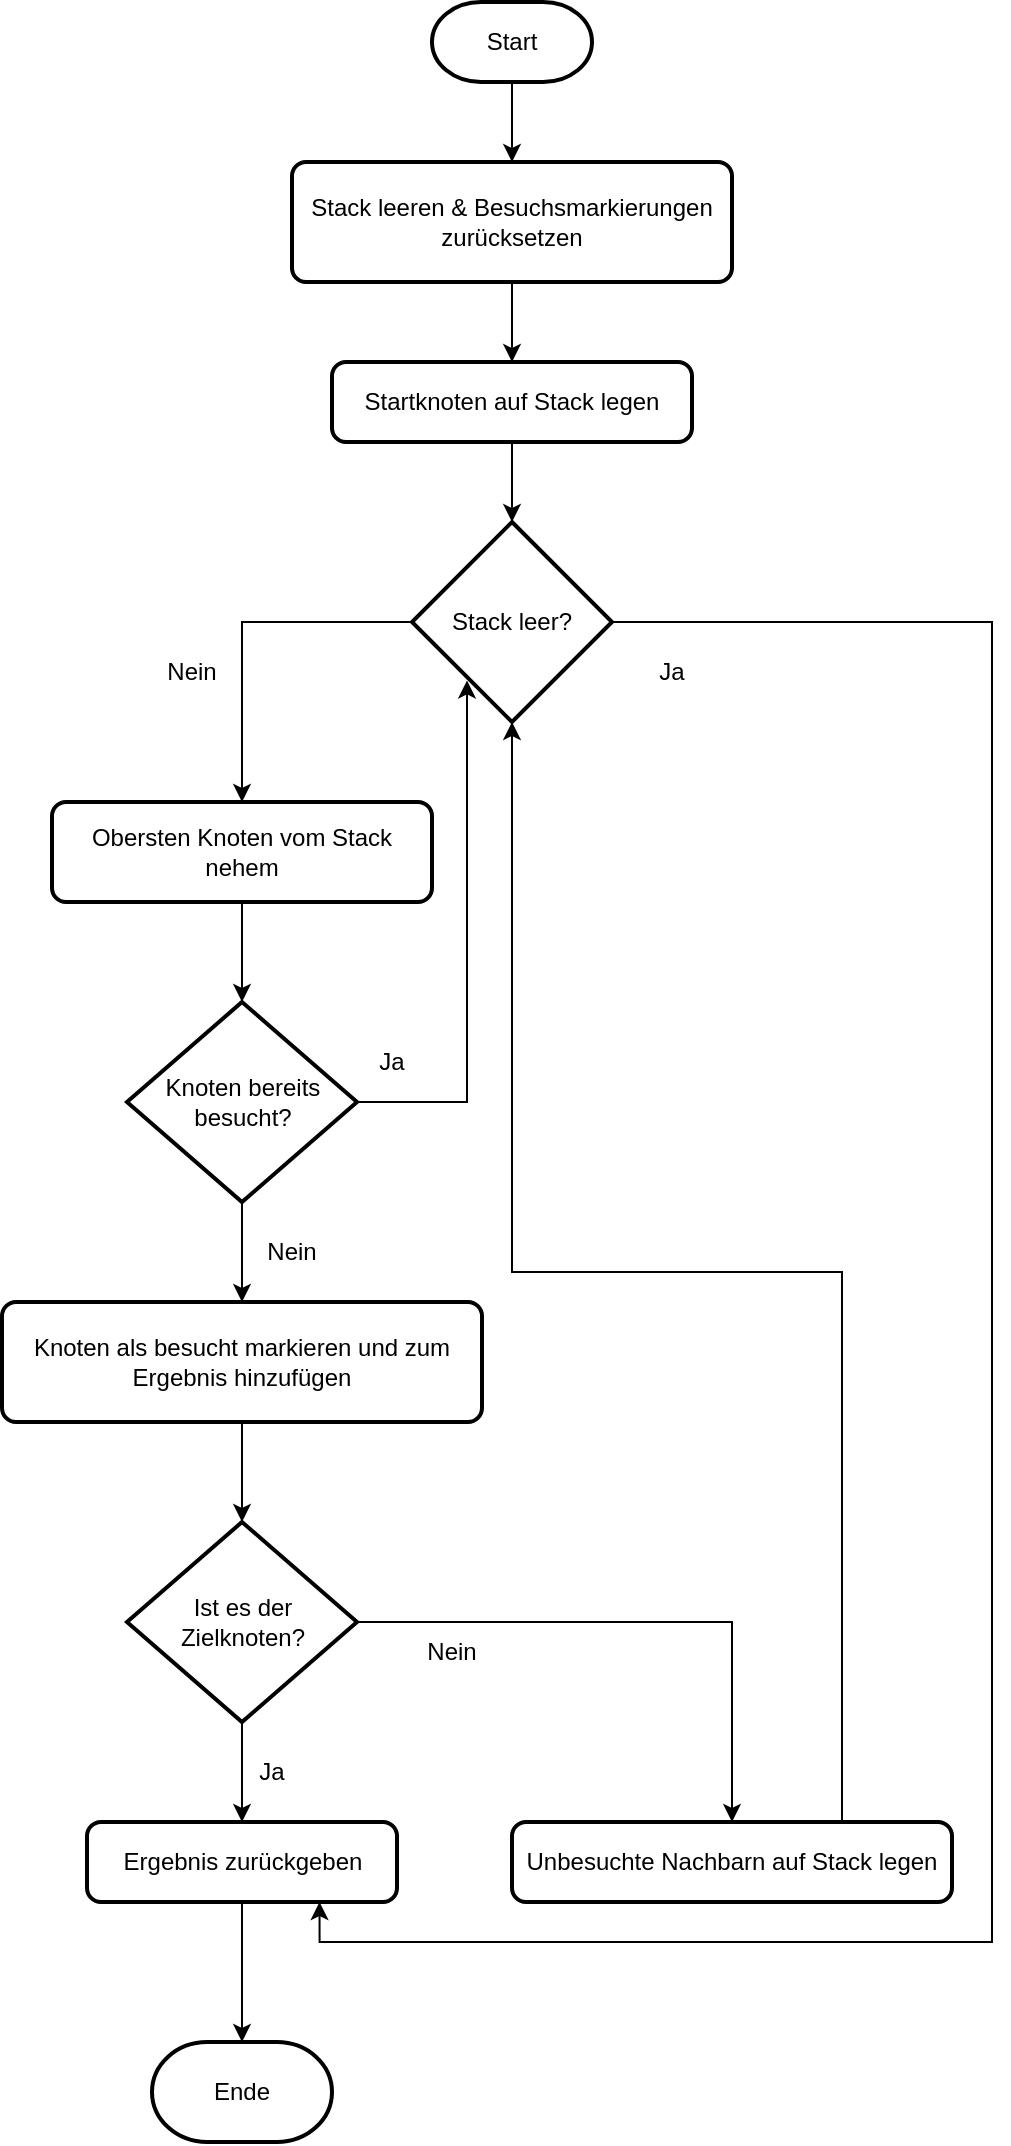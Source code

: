 <mxfile version="25.0.1">
  <diagram id="C5RBs43oDa-KdzZeNtuy" name="Page-1">
    <mxGraphModel dx="1912" dy="984" grid="1" gridSize="10" guides="1" tooltips="1" connect="1" arrows="1" fold="1" page="1" pageScale="1" pageWidth="827" pageHeight="1169" math="0" shadow="0">
      <root>
        <mxCell id="WIyWlLk6GJQsqaUBKTNV-0" />
        <mxCell id="WIyWlLk6GJQsqaUBKTNV-1" parent="WIyWlLk6GJQsqaUBKTNV-0" />
        <mxCell id="nwKheyDAumKvB1q-MSI3-2" style="edgeStyle=orthogonalEdgeStyle;rounded=0;orthogonalLoop=1;jettySize=auto;html=1;entryX=0.5;entryY=0;entryDx=0;entryDy=0;" edge="1" parent="WIyWlLk6GJQsqaUBKTNV-1" source="nwKheyDAumKvB1q-MSI3-0" target="nwKheyDAumKvB1q-MSI3-1">
          <mxGeometry relative="1" as="geometry" />
        </mxCell>
        <mxCell id="nwKheyDAumKvB1q-MSI3-0" value="Start" style="strokeWidth=2;html=1;shape=mxgraph.flowchart.terminator;whiteSpace=wrap;" vertex="1" parent="WIyWlLk6GJQsqaUBKTNV-1">
          <mxGeometry x="300" y="70" width="80" height="40" as="geometry" />
        </mxCell>
        <mxCell id="nwKheyDAumKvB1q-MSI3-4" style="edgeStyle=orthogonalEdgeStyle;rounded=0;orthogonalLoop=1;jettySize=auto;html=1;exitX=0.5;exitY=1;exitDx=0;exitDy=0;entryX=0.5;entryY=0;entryDx=0;entryDy=0;" edge="1" parent="WIyWlLk6GJQsqaUBKTNV-1" source="nwKheyDAumKvB1q-MSI3-1" target="nwKheyDAumKvB1q-MSI3-3">
          <mxGeometry relative="1" as="geometry" />
        </mxCell>
        <mxCell id="nwKheyDAumKvB1q-MSI3-1" value="Stack leeren &amp;amp; Besuchsmarkierungen zurücksetzen" style="rounded=1;whiteSpace=wrap;html=1;absoluteArcSize=1;arcSize=14;strokeWidth=2;" vertex="1" parent="WIyWlLk6GJQsqaUBKTNV-1">
          <mxGeometry x="230" y="150" width="220" height="60" as="geometry" />
        </mxCell>
        <mxCell id="nwKheyDAumKvB1q-MSI3-3" value="Startknoten auf Stack legen" style="rounded=1;whiteSpace=wrap;html=1;absoluteArcSize=1;arcSize=14;strokeWidth=2;" vertex="1" parent="WIyWlLk6GJQsqaUBKTNV-1">
          <mxGeometry x="250" y="250" width="180" height="40" as="geometry" />
        </mxCell>
        <mxCell id="nwKheyDAumKvB1q-MSI3-10" style="edgeStyle=orthogonalEdgeStyle;rounded=0;orthogonalLoop=1;jettySize=auto;html=1;exitX=0;exitY=0.5;exitDx=0;exitDy=0;exitPerimeter=0;" edge="1" parent="WIyWlLk6GJQsqaUBKTNV-1" source="nwKheyDAumKvB1q-MSI3-5" target="nwKheyDAumKvB1q-MSI3-8">
          <mxGeometry relative="1" as="geometry" />
        </mxCell>
        <mxCell id="nwKheyDAumKvB1q-MSI3-28" style="edgeStyle=orthogonalEdgeStyle;rounded=0;orthogonalLoop=1;jettySize=auto;html=1;exitX=1;exitY=0.5;exitDx=0;exitDy=0;exitPerimeter=0;entryX=0.75;entryY=1;entryDx=0;entryDy=0;" edge="1" parent="WIyWlLk6GJQsqaUBKTNV-1" source="nwKheyDAumKvB1q-MSI3-5" target="nwKheyDAumKvB1q-MSI3-20">
          <mxGeometry relative="1" as="geometry">
            <Array as="points">
              <mxPoint x="580" y="380" />
              <mxPoint x="580" y="1040" />
              <mxPoint x="244" y="1040" />
            </Array>
          </mxGeometry>
        </mxCell>
        <mxCell id="nwKheyDAumKvB1q-MSI3-5" value="Stack leer?" style="strokeWidth=2;html=1;shape=mxgraph.flowchart.decision;whiteSpace=wrap;" vertex="1" parent="WIyWlLk6GJQsqaUBKTNV-1">
          <mxGeometry x="290" y="330" width="100" height="100" as="geometry" />
        </mxCell>
        <mxCell id="nwKheyDAumKvB1q-MSI3-6" style="edgeStyle=orthogonalEdgeStyle;rounded=0;orthogonalLoop=1;jettySize=auto;html=1;exitX=0.5;exitY=1;exitDx=0;exitDy=0;entryX=0.5;entryY=0;entryDx=0;entryDy=0;entryPerimeter=0;" edge="1" parent="WIyWlLk6GJQsqaUBKTNV-1" source="nwKheyDAumKvB1q-MSI3-3" target="nwKheyDAumKvB1q-MSI3-5">
          <mxGeometry relative="1" as="geometry" />
        </mxCell>
        <mxCell id="nwKheyDAumKvB1q-MSI3-8" value="Obersten Knoten vom Stack nehem" style="rounded=1;whiteSpace=wrap;html=1;absoluteArcSize=1;arcSize=14;strokeWidth=2;" vertex="1" parent="WIyWlLk6GJQsqaUBKTNV-1">
          <mxGeometry x="110" y="470" width="190" height="50" as="geometry" />
        </mxCell>
        <mxCell id="nwKheyDAumKvB1q-MSI3-9" style="edgeStyle=orthogonalEdgeStyle;rounded=0;orthogonalLoop=1;jettySize=auto;html=1;exitX=0.5;exitY=1;exitDx=0;exitDy=0;" edge="1" parent="WIyWlLk6GJQsqaUBKTNV-1" source="nwKheyDAumKvB1q-MSI3-8" target="nwKheyDAumKvB1q-MSI3-8">
          <mxGeometry relative="1" as="geometry" />
        </mxCell>
        <mxCell id="nwKheyDAumKvB1q-MSI3-17" style="edgeStyle=orthogonalEdgeStyle;rounded=0;orthogonalLoop=1;jettySize=auto;html=1;exitX=0.5;exitY=1;exitDx=0;exitDy=0;exitPerimeter=0;entryX=0.5;entryY=0;entryDx=0;entryDy=0;" edge="1" parent="WIyWlLk6GJQsqaUBKTNV-1" source="nwKheyDAumKvB1q-MSI3-11" target="nwKheyDAumKvB1q-MSI3-16">
          <mxGeometry relative="1" as="geometry" />
        </mxCell>
        <mxCell id="nwKheyDAumKvB1q-MSI3-11" value="Knoten bereits besucht?" style="strokeWidth=2;html=1;shape=mxgraph.flowchart.decision;whiteSpace=wrap;" vertex="1" parent="WIyWlLk6GJQsqaUBKTNV-1">
          <mxGeometry x="147.5" y="570" width="115" height="100" as="geometry" />
        </mxCell>
        <mxCell id="nwKheyDAumKvB1q-MSI3-12" style="edgeStyle=orthogonalEdgeStyle;rounded=0;orthogonalLoop=1;jettySize=auto;html=1;exitX=0.5;exitY=1;exitDx=0;exitDy=0;entryX=0.5;entryY=0;entryDx=0;entryDy=0;entryPerimeter=0;" edge="1" parent="WIyWlLk6GJQsqaUBKTNV-1" source="nwKheyDAumKvB1q-MSI3-8" target="nwKheyDAumKvB1q-MSI3-11">
          <mxGeometry relative="1" as="geometry" />
        </mxCell>
        <mxCell id="nwKheyDAumKvB1q-MSI3-13" style="edgeStyle=orthogonalEdgeStyle;rounded=0;orthogonalLoop=1;jettySize=auto;html=1;exitX=1;exitY=0.5;exitDx=0;exitDy=0;exitPerimeter=0;entryX=0.275;entryY=0.792;entryDx=0;entryDy=0;entryPerimeter=0;" edge="1" parent="WIyWlLk6GJQsqaUBKTNV-1" source="nwKheyDAumKvB1q-MSI3-11" target="nwKheyDAumKvB1q-MSI3-5">
          <mxGeometry relative="1" as="geometry" />
        </mxCell>
        <mxCell id="nwKheyDAumKvB1q-MSI3-14" value="Nein" style="text;html=1;align=center;verticalAlign=middle;whiteSpace=wrap;rounded=0;" vertex="1" parent="WIyWlLk6GJQsqaUBKTNV-1">
          <mxGeometry x="150" y="390" width="60" height="30" as="geometry" />
        </mxCell>
        <mxCell id="nwKheyDAumKvB1q-MSI3-15" value="Ja" style="text;html=1;align=center;verticalAlign=middle;whiteSpace=wrap;rounded=0;" vertex="1" parent="WIyWlLk6GJQsqaUBKTNV-1">
          <mxGeometry x="250" y="585" width="60" height="30" as="geometry" />
        </mxCell>
        <mxCell id="nwKheyDAumKvB1q-MSI3-16" value="Knoten als besucht markieren und zum Ergebnis hinzufügen" style="rounded=1;whiteSpace=wrap;html=1;absoluteArcSize=1;arcSize=14;strokeWidth=2;" vertex="1" parent="WIyWlLk6GJQsqaUBKTNV-1">
          <mxGeometry x="85" y="720" width="240" height="60" as="geometry" />
        </mxCell>
        <mxCell id="nwKheyDAumKvB1q-MSI3-21" style="edgeStyle=orthogonalEdgeStyle;rounded=0;orthogonalLoop=1;jettySize=auto;html=1;exitX=0.5;exitY=1;exitDx=0;exitDy=0;exitPerimeter=0;entryX=0.5;entryY=0;entryDx=0;entryDy=0;" edge="1" parent="WIyWlLk6GJQsqaUBKTNV-1" source="nwKheyDAumKvB1q-MSI3-18" target="nwKheyDAumKvB1q-MSI3-20">
          <mxGeometry relative="1" as="geometry" />
        </mxCell>
        <mxCell id="nwKheyDAumKvB1q-MSI3-25" style="edgeStyle=orthogonalEdgeStyle;rounded=0;orthogonalLoop=1;jettySize=auto;html=1;exitX=1;exitY=0.5;exitDx=0;exitDy=0;exitPerimeter=0;entryX=0.5;entryY=0;entryDx=0;entryDy=0;" edge="1" parent="WIyWlLk6GJQsqaUBKTNV-1" source="nwKheyDAumKvB1q-MSI3-18" target="nwKheyDAumKvB1q-MSI3-24">
          <mxGeometry relative="1" as="geometry" />
        </mxCell>
        <mxCell id="nwKheyDAumKvB1q-MSI3-18" value="Ist es der Zielknoten?" style="strokeWidth=2;html=1;shape=mxgraph.flowchart.decision;whiteSpace=wrap;" vertex="1" parent="WIyWlLk6GJQsqaUBKTNV-1">
          <mxGeometry x="147.5" y="830" width="115" height="100" as="geometry" />
        </mxCell>
        <mxCell id="nwKheyDAumKvB1q-MSI3-19" style="edgeStyle=orthogonalEdgeStyle;rounded=0;orthogonalLoop=1;jettySize=auto;html=1;exitX=0.5;exitY=1;exitDx=0;exitDy=0;entryX=0.5;entryY=0;entryDx=0;entryDy=0;entryPerimeter=0;" edge="1" parent="WIyWlLk6GJQsqaUBKTNV-1" source="nwKheyDAumKvB1q-MSI3-16" target="nwKheyDAumKvB1q-MSI3-18">
          <mxGeometry relative="1" as="geometry" />
        </mxCell>
        <mxCell id="nwKheyDAumKvB1q-MSI3-20" value="Ergebnis zurückgeben" style="rounded=1;whiteSpace=wrap;html=1;absoluteArcSize=1;arcSize=14;strokeWidth=2;" vertex="1" parent="WIyWlLk6GJQsqaUBKTNV-1">
          <mxGeometry x="127.5" y="980" width="155" height="40" as="geometry" />
        </mxCell>
        <mxCell id="nwKheyDAumKvB1q-MSI3-22" value="Nein" style="text;html=1;align=center;verticalAlign=middle;whiteSpace=wrap;rounded=0;" vertex="1" parent="WIyWlLk6GJQsqaUBKTNV-1">
          <mxGeometry x="200" y="680" width="60" height="30" as="geometry" />
        </mxCell>
        <mxCell id="nwKheyDAumKvB1q-MSI3-23" value="Ja" style="text;html=1;align=center;verticalAlign=middle;whiteSpace=wrap;rounded=0;" vertex="1" parent="WIyWlLk6GJQsqaUBKTNV-1">
          <mxGeometry x="190" y="940" width="60" height="30" as="geometry" />
        </mxCell>
        <mxCell id="nwKheyDAumKvB1q-MSI3-27" style="edgeStyle=orthogonalEdgeStyle;rounded=0;orthogonalLoop=1;jettySize=auto;html=1;exitX=0.75;exitY=0;exitDx=0;exitDy=0;" edge="1" parent="WIyWlLk6GJQsqaUBKTNV-1" source="nwKheyDAumKvB1q-MSI3-24" target="nwKheyDAumKvB1q-MSI3-5">
          <mxGeometry relative="1" as="geometry" />
        </mxCell>
        <mxCell id="nwKheyDAumKvB1q-MSI3-24" value="Unbesuchte Nachbarn auf Stack legen" style="rounded=1;whiteSpace=wrap;html=1;absoluteArcSize=1;arcSize=14;strokeWidth=2;" vertex="1" parent="WIyWlLk6GJQsqaUBKTNV-1">
          <mxGeometry x="340" y="980" width="220" height="40" as="geometry" />
        </mxCell>
        <mxCell id="nwKheyDAumKvB1q-MSI3-26" value="Nein" style="text;html=1;align=center;verticalAlign=middle;whiteSpace=wrap;rounded=0;" vertex="1" parent="WIyWlLk6GJQsqaUBKTNV-1">
          <mxGeometry x="280" y="880" width="60" height="30" as="geometry" />
        </mxCell>
        <mxCell id="nwKheyDAumKvB1q-MSI3-29" value="Ja" style="text;html=1;align=center;verticalAlign=middle;whiteSpace=wrap;rounded=0;" vertex="1" parent="WIyWlLk6GJQsqaUBKTNV-1">
          <mxGeometry x="390" y="390" width="60" height="30" as="geometry" />
        </mxCell>
        <mxCell id="nwKheyDAumKvB1q-MSI3-30" value="Ende" style="strokeWidth=2;html=1;shape=mxgraph.flowchart.terminator;whiteSpace=wrap;" vertex="1" parent="WIyWlLk6GJQsqaUBKTNV-1">
          <mxGeometry x="160" y="1090" width="90" height="50" as="geometry" />
        </mxCell>
        <mxCell id="nwKheyDAumKvB1q-MSI3-31" style="edgeStyle=orthogonalEdgeStyle;rounded=0;orthogonalLoop=1;jettySize=auto;html=1;exitX=0.5;exitY=1;exitDx=0;exitDy=0;entryX=0.5;entryY=0;entryDx=0;entryDy=0;entryPerimeter=0;" edge="1" parent="WIyWlLk6GJQsqaUBKTNV-1" source="nwKheyDAumKvB1q-MSI3-20" target="nwKheyDAumKvB1q-MSI3-30">
          <mxGeometry relative="1" as="geometry" />
        </mxCell>
      </root>
    </mxGraphModel>
  </diagram>
</mxfile>

